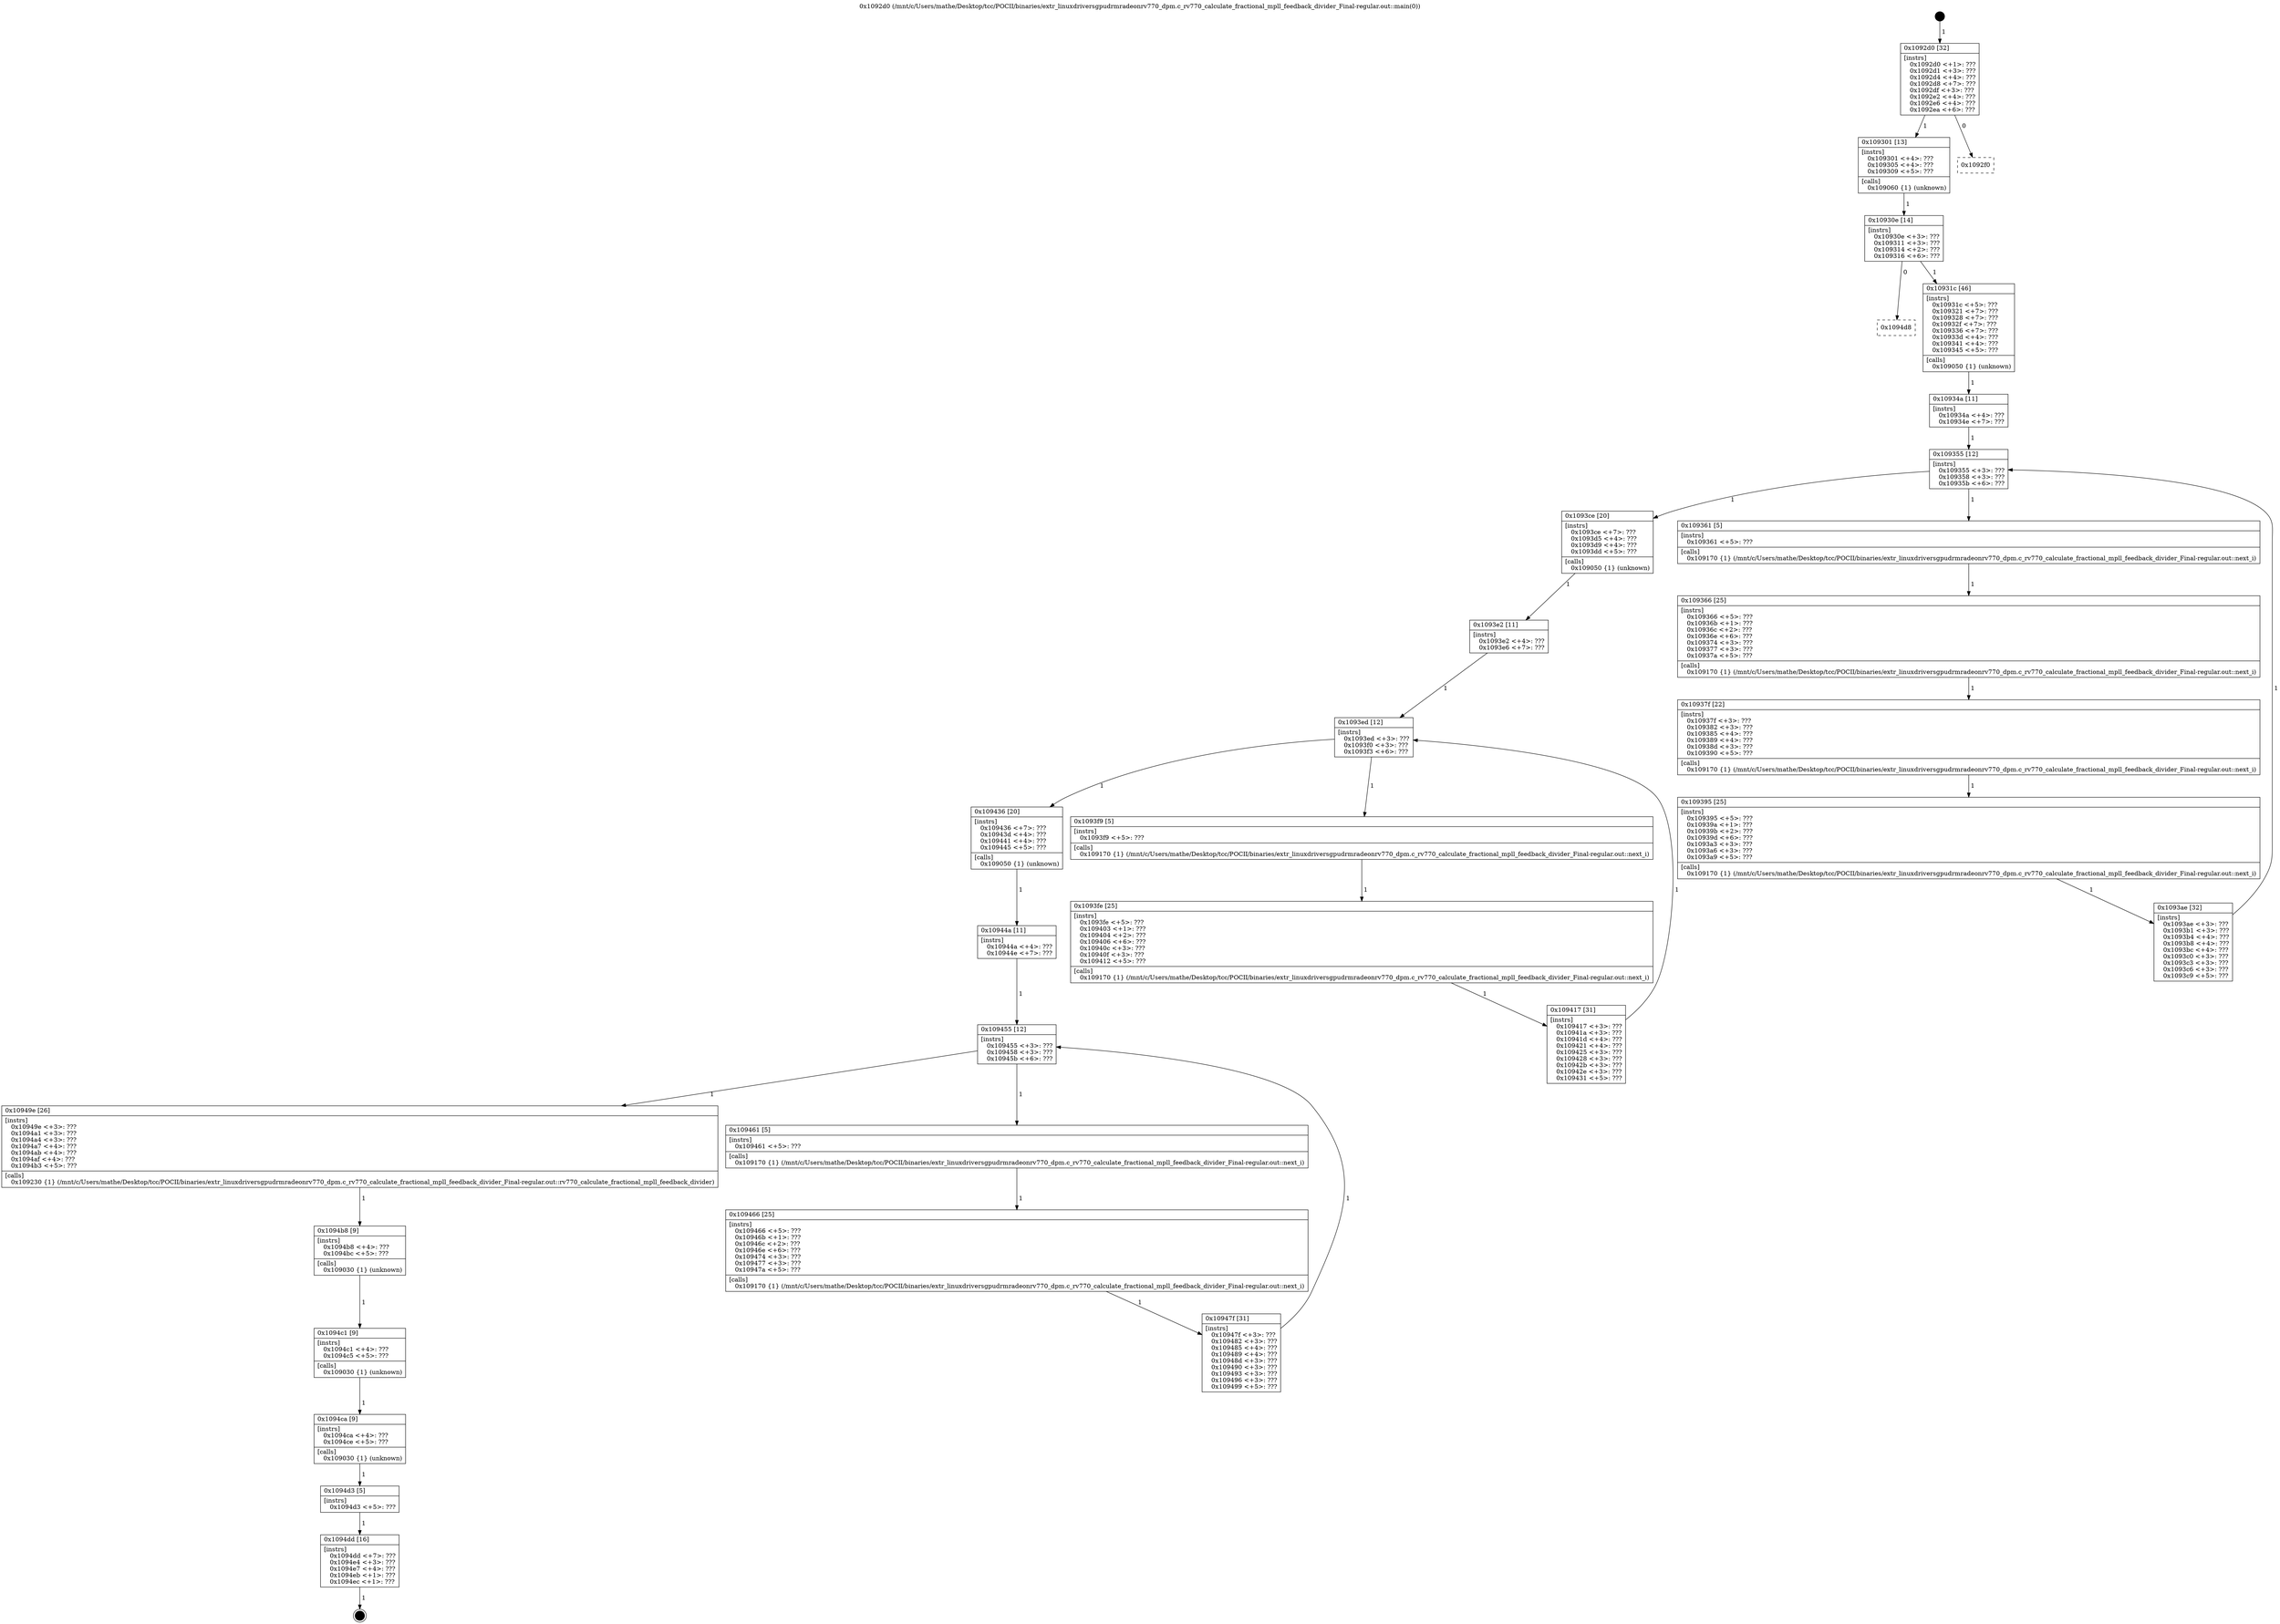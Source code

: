 digraph "0x1092d0" {
  label = "0x1092d0 (/mnt/c/Users/mathe/Desktop/tcc/POCII/binaries/extr_linuxdriversgpudrmradeonrv770_dpm.c_rv770_calculate_fractional_mpll_feedback_divider_Final-regular.out::main(0))"
  labelloc = "t"
  node[shape=record]

  Entry [label="",width=0.3,height=0.3,shape=circle,fillcolor=black,style=filled]
  "0x1092d0" [label="{
     0x1092d0 [32]\l
     | [instrs]\l
     &nbsp;&nbsp;0x1092d0 \<+1\>: ???\l
     &nbsp;&nbsp;0x1092d1 \<+3\>: ???\l
     &nbsp;&nbsp;0x1092d4 \<+4\>: ???\l
     &nbsp;&nbsp;0x1092d8 \<+7\>: ???\l
     &nbsp;&nbsp;0x1092df \<+3\>: ???\l
     &nbsp;&nbsp;0x1092e2 \<+4\>: ???\l
     &nbsp;&nbsp;0x1092e6 \<+4\>: ???\l
     &nbsp;&nbsp;0x1092ea \<+6\>: ???\l
  }"]
  "0x109301" [label="{
     0x109301 [13]\l
     | [instrs]\l
     &nbsp;&nbsp;0x109301 \<+4\>: ???\l
     &nbsp;&nbsp;0x109305 \<+4\>: ???\l
     &nbsp;&nbsp;0x109309 \<+5\>: ???\l
     | [calls]\l
     &nbsp;&nbsp;0x109060 \{1\} (unknown)\l
  }"]
  "0x1092f0" [label="{
     0x1092f0\l
  }", style=dashed]
  "0x10930e" [label="{
     0x10930e [14]\l
     | [instrs]\l
     &nbsp;&nbsp;0x10930e \<+3\>: ???\l
     &nbsp;&nbsp;0x109311 \<+3\>: ???\l
     &nbsp;&nbsp;0x109314 \<+2\>: ???\l
     &nbsp;&nbsp;0x109316 \<+6\>: ???\l
  }"]
  "0x1094d8" [label="{
     0x1094d8\l
  }", style=dashed]
  "0x10931c" [label="{
     0x10931c [46]\l
     | [instrs]\l
     &nbsp;&nbsp;0x10931c \<+5\>: ???\l
     &nbsp;&nbsp;0x109321 \<+7\>: ???\l
     &nbsp;&nbsp;0x109328 \<+7\>: ???\l
     &nbsp;&nbsp;0x10932f \<+7\>: ???\l
     &nbsp;&nbsp;0x109336 \<+7\>: ???\l
     &nbsp;&nbsp;0x10933d \<+4\>: ???\l
     &nbsp;&nbsp;0x109341 \<+4\>: ???\l
     &nbsp;&nbsp;0x109345 \<+5\>: ???\l
     | [calls]\l
     &nbsp;&nbsp;0x109050 \{1\} (unknown)\l
  }"]
  Exit [label="",width=0.3,height=0.3,shape=circle,fillcolor=black,style=filled,peripheries=2]
  "0x109355" [label="{
     0x109355 [12]\l
     | [instrs]\l
     &nbsp;&nbsp;0x109355 \<+3\>: ???\l
     &nbsp;&nbsp;0x109358 \<+3\>: ???\l
     &nbsp;&nbsp;0x10935b \<+6\>: ???\l
  }"]
  "0x1093ce" [label="{
     0x1093ce [20]\l
     | [instrs]\l
     &nbsp;&nbsp;0x1093ce \<+7\>: ???\l
     &nbsp;&nbsp;0x1093d5 \<+4\>: ???\l
     &nbsp;&nbsp;0x1093d9 \<+4\>: ???\l
     &nbsp;&nbsp;0x1093dd \<+5\>: ???\l
     | [calls]\l
     &nbsp;&nbsp;0x109050 \{1\} (unknown)\l
  }"]
  "0x109361" [label="{
     0x109361 [5]\l
     | [instrs]\l
     &nbsp;&nbsp;0x109361 \<+5\>: ???\l
     | [calls]\l
     &nbsp;&nbsp;0x109170 \{1\} (/mnt/c/Users/mathe/Desktop/tcc/POCII/binaries/extr_linuxdriversgpudrmradeonrv770_dpm.c_rv770_calculate_fractional_mpll_feedback_divider_Final-regular.out::next_i)\l
  }"]
  "0x109366" [label="{
     0x109366 [25]\l
     | [instrs]\l
     &nbsp;&nbsp;0x109366 \<+5\>: ???\l
     &nbsp;&nbsp;0x10936b \<+1\>: ???\l
     &nbsp;&nbsp;0x10936c \<+2\>: ???\l
     &nbsp;&nbsp;0x10936e \<+6\>: ???\l
     &nbsp;&nbsp;0x109374 \<+3\>: ???\l
     &nbsp;&nbsp;0x109377 \<+3\>: ???\l
     &nbsp;&nbsp;0x10937a \<+5\>: ???\l
     | [calls]\l
     &nbsp;&nbsp;0x109170 \{1\} (/mnt/c/Users/mathe/Desktop/tcc/POCII/binaries/extr_linuxdriversgpudrmradeonrv770_dpm.c_rv770_calculate_fractional_mpll_feedback_divider_Final-regular.out::next_i)\l
  }"]
  "0x10937f" [label="{
     0x10937f [22]\l
     | [instrs]\l
     &nbsp;&nbsp;0x10937f \<+3\>: ???\l
     &nbsp;&nbsp;0x109382 \<+3\>: ???\l
     &nbsp;&nbsp;0x109385 \<+4\>: ???\l
     &nbsp;&nbsp;0x109389 \<+4\>: ???\l
     &nbsp;&nbsp;0x10938d \<+3\>: ???\l
     &nbsp;&nbsp;0x109390 \<+5\>: ???\l
     | [calls]\l
     &nbsp;&nbsp;0x109170 \{1\} (/mnt/c/Users/mathe/Desktop/tcc/POCII/binaries/extr_linuxdriversgpudrmradeonrv770_dpm.c_rv770_calculate_fractional_mpll_feedback_divider_Final-regular.out::next_i)\l
  }"]
  "0x109395" [label="{
     0x109395 [25]\l
     | [instrs]\l
     &nbsp;&nbsp;0x109395 \<+5\>: ???\l
     &nbsp;&nbsp;0x10939a \<+1\>: ???\l
     &nbsp;&nbsp;0x10939b \<+2\>: ???\l
     &nbsp;&nbsp;0x10939d \<+6\>: ???\l
     &nbsp;&nbsp;0x1093a3 \<+3\>: ???\l
     &nbsp;&nbsp;0x1093a6 \<+3\>: ???\l
     &nbsp;&nbsp;0x1093a9 \<+5\>: ???\l
     | [calls]\l
     &nbsp;&nbsp;0x109170 \{1\} (/mnt/c/Users/mathe/Desktop/tcc/POCII/binaries/extr_linuxdriversgpudrmradeonrv770_dpm.c_rv770_calculate_fractional_mpll_feedback_divider_Final-regular.out::next_i)\l
  }"]
  "0x1093ae" [label="{
     0x1093ae [32]\l
     | [instrs]\l
     &nbsp;&nbsp;0x1093ae \<+3\>: ???\l
     &nbsp;&nbsp;0x1093b1 \<+3\>: ???\l
     &nbsp;&nbsp;0x1093b4 \<+4\>: ???\l
     &nbsp;&nbsp;0x1093b8 \<+4\>: ???\l
     &nbsp;&nbsp;0x1093bc \<+4\>: ???\l
     &nbsp;&nbsp;0x1093c0 \<+3\>: ???\l
     &nbsp;&nbsp;0x1093c3 \<+3\>: ???\l
     &nbsp;&nbsp;0x1093c6 \<+3\>: ???\l
     &nbsp;&nbsp;0x1093c9 \<+5\>: ???\l
  }"]
  "0x10934a" [label="{
     0x10934a [11]\l
     | [instrs]\l
     &nbsp;&nbsp;0x10934a \<+4\>: ???\l
     &nbsp;&nbsp;0x10934e \<+7\>: ???\l
  }"]
  "0x1093ed" [label="{
     0x1093ed [12]\l
     | [instrs]\l
     &nbsp;&nbsp;0x1093ed \<+3\>: ???\l
     &nbsp;&nbsp;0x1093f0 \<+3\>: ???\l
     &nbsp;&nbsp;0x1093f3 \<+6\>: ???\l
  }"]
  "0x109436" [label="{
     0x109436 [20]\l
     | [instrs]\l
     &nbsp;&nbsp;0x109436 \<+7\>: ???\l
     &nbsp;&nbsp;0x10943d \<+4\>: ???\l
     &nbsp;&nbsp;0x109441 \<+4\>: ???\l
     &nbsp;&nbsp;0x109445 \<+5\>: ???\l
     | [calls]\l
     &nbsp;&nbsp;0x109050 \{1\} (unknown)\l
  }"]
  "0x1093f9" [label="{
     0x1093f9 [5]\l
     | [instrs]\l
     &nbsp;&nbsp;0x1093f9 \<+5\>: ???\l
     | [calls]\l
     &nbsp;&nbsp;0x109170 \{1\} (/mnt/c/Users/mathe/Desktop/tcc/POCII/binaries/extr_linuxdriversgpudrmradeonrv770_dpm.c_rv770_calculate_fractional_mpll_feedback_divider_Final-regular.out::next_i)\l
  }"]
  "0x1093fe" [label="{
     0x1093fe [25]\l
     | [instrs]\l
     &nbsp;&nbsp;0x1093fe \<+5\>: ???\l
     &nbsp;&nbsp;0x109403 \<+1\>: ???\l
     &nbsp;&nbsp;0x109404 \<+2\>: ???\l
     &nbsp;&nbsp;0x109406 \<+6\>: ???\l
     &nbsp;&nbsp;0x10940c \<+3\>: ???\l
     &nbsp;&nbsp;0x10940f \<+3\>: ???\l
     &nbsp;&nbsp;0x109412 \<+5\>: ???\l
     | [calls]\l
     &nbsp;&nbsp;0x109170 \{1\} (/mnt/c/Users/mathe/Desktop/tcc/POCII/binaries/extr_linuxdriversgpudrmradeonrv770_dpm.c_rv770_calculate_fractional_mpll_feedback_divider_Final-regular.out::next_i)\l
  }"]
  "0x109417" [label="{
     0x109417 [31]\l
     | [instrs]\l
     &nbsp;&nbsp;0x109417 \<+3\>: ???\l
     &nbsp;&nbsp;0x10941a \<+3\>: ???\l
     &nbsp;&nbsp;0x10941d \<+4\>: ???\l
     &nbsp;&nbsp;0x109421 \<+4\>: ???\l
     &nbsp;&nbsp;0x109425 \<+3\>: ???\l
     &nbsp;&nbsp;0x109428 \<+3\>: ???\l
     &nbsp;&nbsp;0x10942b \<+3\>: ???\l
     &nbsp;&nbsp;0x10942e \<+3\>: ???\l
     &nbsp;&nbsp;0x109431 \<+5\>: ???\l
  }"]
  "0x1093e2" [label="{
     0x1093e2 [11]\l
     | [instrs]\l
     &nbsp;&nbsp;0x1093e2 \<+4\>: ???\l
     &nbsp;&nbsp;0x1093e6 \<+7\>: ???\l
  }"]
  "0x109455" [label="{
     0x109455 [12]\l
     | [instrs]\l
     &nbsp;&nbsp;0x109455 \<+3\>: ???\l
     &nbsp;&nbsp;0x109458 \<+3\>: ???\l
     &nbsp;&nbsp;0x10945b \<+6\>: ???\l
  }"]
  "0x10949e" [label="{
     0x10949e [26]\l
     | [instrs]\l
     &nbsp;&nbsp;0x10949e \<+3\>: ???\l
     &nbsp;&nbsp;0x1094a1 \<+3\>: ???\l
     &nbsp;&nbsp;0x1094a4 \<+3\>: ???\l
     &nbsp;&nbsp;0x1094a7 \<+4\>: ???\l
     &nbsp;&nbsp;0x1094ab \<+4\>: ???\l
     &nbsp;&nbsp;0x1094af \<+4\>: ???\l
     &nbsp;&nbsp;0x1094b3 \<+5\>: ???\l
     | [calls]\l
     &nbsp;&nbsp;0x109230 \{1\} (/mnt/c/Users/mathe/Desktop/tcc/POCII/binaries/extr_linuxdriversgpudrmradeonrv770_dpm.c_rv770_calculate_fractional_mpll_feedback_divider_Final-regular.out::rv770_calculate_fractional_mpll_feedback_divider)\l
  }"]
  "0x109461" [label="{
     0x109461 [5]\l
     | [instrs]\l
     &nbsp;&nbsp;0x109461 \<+5\>: ???\l
     | [calls]\l
     &nbsp;&nbsp;0x109170 \{1\} (/mnt/c/Users/mathe/Desktop/tcc/POCII/binaries/extr_linuxdriversgpudrmradeonrv770_dpm.c_rv770_calculate_fractional_mpll_feedback_divider_Final-regular.out::next_i)\l
  }"]
  "0x109466" [label="{
     0x109466 [25]\l
     | [instrs]\l
     &nbsp;&nbsp;0x109466 \<+5\>: ???\l
     &nbsp;&nbsp;0x10946b \<+1\>: ???\l
     &nbsp;&nbsp;0x10946c \<+2\>: ???\l
     &nbsp;&nbsp;0x10946e \<+6\>: ???\l
     &nbsp;&nbsp;0x109474 \<+3\>: ???\l
     &nbsp;&nbsp;0x109477 \<+3\>: ???\l
     &nbsp;&nbsp;0x10947a \<+5\>: ???\l
     | [calls]\l
     &nbsp;&nbsp;0x109170 \{1\} (/mnt/c/Users/mathe/Desktop/tcc/POCII/binaries/extr_linuxdriversgpudrmradeonrv770_dpm.c_rv770_calculate_fractional_mpll_feedback_divider_Final-regular.out::next_i)\l
  }"]
  "0x10947f" [label="{
     0x10947f [31]\l
     | [instrs]\l
     &nbsp;&nbsp;0x10947f \<+3\>: ???\l
     &nbsp;&nbsp;0x109482 \<+3\>: ???\l
     &nbsp;&nbsp;0x109485 \<+4\>: ???\l
     &nbsp;&nbsp;0x109489 \<+4\>: ???\l
     &nbsp;&nbsp;0x10948d \<+3\>: ???\l
     &nbsp;&nbsp;0x109490 \<+3\>: ???\l
     &nbsp;&nbsp;0x109493 \<+3\>: ???\l
     &nbsp;&nbsp;0x109496 \<+3\>: ???\l
     &nbsp;&nbsp;0x109499 \<+5\>: ???\l
  }"]
  "0x10944a" [label="{
     0x10944a [11]\l
     | [instrs]\l
     &nbsp;&nbsp;0x10944a \<+4\>: ???\l
     &nbsp;&nbsp;0x10944e \<+7\>: ???\l
  }"]
  "0x1094b8" [label="{
     0x1094b8 [9]\l
     | [instrs]\l
     &nbsp;&nbsp;0x1094b8 \<+4\>: ???\l
     &nbsp;&nbsp;0x1094bc \<+5\>: ???\l
     | [calls]\l
     &nbsp;&nbsp;0x109030 \{1\} (unknown)\l
  }"]
  "0x1094c1" [label="{
     0x1094c1 [9]\l
     | [instrs]\l
     &nbsp;&nbsp;0x1094c1 \<+4\>: ???\l
     &nbsp;&nbsp;0x1094c5 \<+5\>: ???\l
     | [calls]\l
     &nbsp;&nbsp;0x109030 \{1\} (unknown)\l
  }"]
  "0x1094ca" [label="{
     0x1094ca [9]\l
     | [instrs]\l
     &nbsp;&nbsp;0x1094ca \<+4\>: ???\l
     &nbsp;&nbsp;0x1094ce \<+5\>: ???\l
     | [calls]\l
     &nbsp;&nbsp;0x109030 \{1\} (unknown)\l
  }"]
  "0x1094d3" [label="{
     0x1094d3 [5]\l
     | [instrs]\l
     &nbsp;&nbsp;0x1094d3 \<+5\>: ???\l
  }"]
  "0x1094dd" [label="{
     0x1094dd [16]\l
     | [instrs]\l
     &nbsp;&nbsp;0x1094dd \<+7\>: ???\l
     &nbsp;&nbsp;0x1094e4 \<+3\>: ???\l
     &nbsp;&nbsp;0x1094e7 \<+4\>: ???\l
     &nbsp;&nbsp;0x1094eb \<+1\>: ???\l
     &nbsp;&nbsp;0x1094ec \<+1\>: ???\l
  }"]
  Entry -> "0x1092d0" [label=" 1"]
  "0x1092d0" -> "0x109301" [label=" 1"]
  "0x1092d0" -> "0x1092f0" [label=" 0"]
  "0x109301" -> "0x10930e" [label=" 1"]
  "0x10930e" -> "0x1094d8" [label=" 0"]
  "0x10930e" -> "0x10931c" [label=" 1"]
  "0x1094dd" -> Exit [label=" 1"]
  "0x10931c" -> "0x10934a" [label=" 1"]
  "0x109355" -> "0x1093ce" [label=" 1"]
  "0x109355" -> "0x109361" [label=" 1"]
  "0x109361" -> "0x109366" [label=" 1"]
  "0x109366" -> "0x10937f" [label=" 1"]
  "0x10937f" -> "0x109395" [label=" 1"]
  "0x109395" -> "0x1093ae" [label=" 1"]
  "0x10934a" -> "0x109355" [label=" 1"]
  "0x1093ae" -> "0x109355" [label=" 1"]
  "0x1093ce" -> "0x1093e2" [label=" 1"]
  "0x1093ed" -> "0x109436" [label=" 1"]
  "0x1093ed" -> "0x1093f9" [label=" 1"]
  "0x1093f9" -> "0x1093fe" [label=" 1"]
  "0x1093fe" -> "0x109417" [label=" 1"]
  "0x1093e2" -> "0x1093ed" [label=" 1"]
  "0x109417" -> "0x1093ed" [label=" 1"]
  "0x109436" -> "0x10944a" [label=" 1"]
  "0x109455" -> "0x10949e" [label=" 1"]
  "0x109455" -> "0x109461" [label=" 1"]
  "0x109461" -> "0x109466" [label=" 1"]
  "0x109466" -> "0x10947f" [label=" 1"]
  "0x10944a" -> "0x109455" [label=" 1"]
  "0x10947f" -> "0x109455" [label=" 1"]
  "0x10949e" -> "0x1094b8" [label=" 1"]
  "0x1094b8" -> "0x1094c1" [label=" 1"]
  "0x1094c1" -> "0x1094ca" [label=" 1"]
  "0x1094ca" -> "0x1094d3" [label=" 1"]
  "0x1094d3" -> "0x1094dd" [label=" 1"]
}
